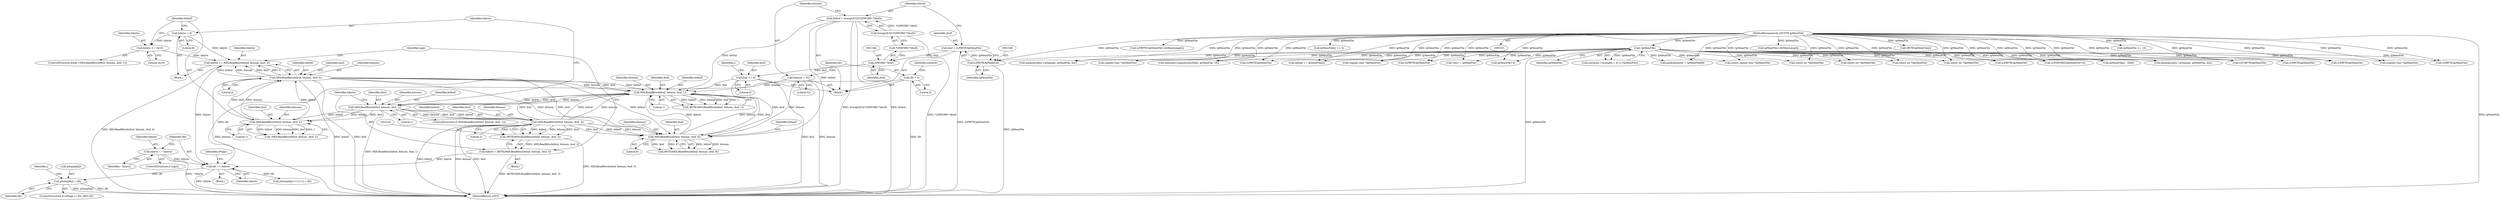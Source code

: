 digraph "0_gstreamer_bc2cdd57d549ab3ba59782e9b395d0cd683fd3ac@array" {
"1001450" [label="(Call,pSample[j] = dlt)"];
"1001443" [label="(Call,dlt += hibyte)"];
"1001431" [label="(Call,hibyte += MDLReadBits(bitbuf, bitnum, ibuf, 4))"];
"1001433" [label="(Call,MDLReadBits(bitbuf, bitnum, ibuf, 4))"];
"1001423" [label="(Call,MDLReadBits(bitbuf, bitnum, ibuf, 1))"];
"1001401" [label="(Call,MDLReadBits(bitbuf, bitnum, ibuf, 1))"];
"1001395" [label="(Call,MDLReadBits(bitbuf, bitnum, ibuf, 1))"];
"1001386" [label="(Call,MDLReadBits(bitbuf, bitnum, ibuf, 8))"];
"1001341" [label="(Call,bitbuf = bswapLE32(*((DWORD *)ibuf)))"];
"1001343" [label="(Call,bswapLE32(*((DWORD *)ibuf)))"];
"1001411" [label="(Call,MDLReadBits(bitbuf, bitnum, ibuf, 3))"];
"1001349" [label="(Call,bitnum = 32)"];
"1001360" [label="(Call,ibuf += 4)"];
"1001345" [label="(Call,(DWORD *)ibuf)"];
"1001335" [label="(Call,ibuf = (LPBYTE)lpMemFile)"];
"1001337" [label="(Call,(LPBYTE)lpMemFile)"];
"1000131" [label="(Call,!lpMemFile)"];
"1000104" [label="(MethodParameterIn,LPCSTR lpMemFile)"];
"1001428" [label="(Call,hibyte += 0x10)"];
"1001418" [label="(Call,hibyte = 8)"];
"1001407" [label="(Call,hibyte = (BYTE)MDLReadBits(bitbuf, bitnum, ibuf, 3))"];
"1001409" [label="(Call,(BYTE)MDLReadBits(bitbuf, bitnum, ibuf, 3))"];
"1001440" [label="(Call,hibyte = ~hibyte)"];
"1001353" [label="(Call,dlt = 0)"];
"1001510" [label="(Call,lpMemFile+dwMemLength)"];
"1000846" [label="(Call,(short int *)lpMemFile)"];
"1001404" [label="(Identifier,ibuf)"];
"1001387" [label="(Identifier,bitbuf)"];
"1000316" [label="(Call,memcpy(CompressionTable, lpMemFile, 16))"];
"1001740" [label="(Call,(LPBYTE)lpMemFile)"];
"1001436" [label="(Identifier,ibuf)"];
"1001362" [label="(Literal,4)"];
"1001343" [label="(Call,bswapLE32(*((DWORD *)ibuf)))"];
"1001421" [label="(ControlStructure,while (!MDLReadBits(bitbuf, bitnum, ibuf, 1)))"];
"1000347" [label="(Call,(BYTE)lpMemFile[j])"];
"1001353" [label="(Call,dlt = 0)"];
"1001567" [label="(Call,(LPBYTE)lpMemFile)"];
"1001374" [label="(Identifier,j)"];
"1000645" [label="(Call,(signed char *)lpMemFile)"];
"1001411" [label="(Call,MDLReadBits(bitbuf, bitnum, ibuf, 3))"];
"1001415" [label="(Literal,3)"];
"1001441" [label="(Identifier,hibyte)"];
"1001440" [label="(Call,hibyte = ~hibyte)"];
"1001399" [label="(Literal,1)"];
"1001502" [label="(Call,(LPBYTE)lpMemFile)"];
"1001432" [label="(Identifier,hibyte)"];
"1001199" [label="(Call,(LPDWORD)(lpMemFile+4))"];
"1000132" [label="(Identifier,lpMemFile)"];
"1001454" [label="(Identifier,dlt)"];
"1001325" [label="(Block,)"];
"1001446" [label="(ControlStructure,if (nFlags != RS_MDL16))"];
"1001017" [label="(Call,(LPBYTE)lpMemFile)"];
"1001366" [label="(Identifier,j)"];
"1001445" [label="(Identifier,hibyte)"];
"1001426" [label="(Identifier,ibuf)"];
"1001427" [label="(Literal,1)"];
"1001450" [label="(Call,pSample[j] = dlt)"];
"1001430" [label="(Literal,0x10)"];
"1001444" [label="(Identifier,dlt)"];
"1001344" [label="(Call,*((DWORD *)ibuf))"];
"1001435" [label="(Identifier,bitnum)"];
"1001384" [label="(Call,(BYTE)MDLReadBits(bitbuf, bitnum, ibuf, 8))"];
"1001390" [label="(Literal,8)"];
"1001360" [label="(Call,ibuf += 4)"];
"1000267" [label="(Call,(const signed char *)lpMemFile)"];
"1001413" [label="(Identifier,bitnum)"];
"1000422" [label="(Call,(short int *)lpMemFile)"];
"1001406" [label="(Block,)"];
"1001393" [label="(Call,(BYTE)MDLReadBits(bitbuf, bitnum, ibuf, 1))"];
"1001345" [label="(Call,(DWORD *)ibuf)"];
"1001354" [label="(Identifier,dlt)"];
"1000320" [label="(Call,lpMemFile += 16)"];
"1000594" [label="(Call,(short int *)lpMemFile)"];
"1001400" [label="(ControlStructure,if (MDLReadBits(bitbuf, bitnum, ibuf, 1)))"];
"1001335" [label="(Call,ibuf = (LPBYTE)lpMemFile)"];
"1001350" [label="(Identifier,bitnum)"];
"1001403" [label="(Identifier,bitnum)"];
"1001358" [label="(Identifier,lowbyte)"];
"1001443" [label="(Call,dlt += hibyte)"];
"1001388" [label="(Identifier,bitnum)"];
"1000539" [label="(Call,(signed char *)lpMemFile)"];
"1001201" [label="(Call,lpMemFile+4)"];
"1001361" [label="(Identifier,ibuf)"];
"1001409" [label="(Call,(BYTE)MDLReadBits(bitbuf, bitnum, ibuf, 3))"];
"1001108" [label="(Call,(short int *)lpMemFile)"];
"1001451" [label="(Call,pSample[j])"];
"1001347" [label="(Identifier,ibuf)"];
"1001925" [label="(Call,(LPCBYTE)lpMemFile)"];
"1001508" [label="(Call,(LPBYTE)(lpMemFile+dwMemLength))"];
"1001429" [label="(Identifier,hibyte)"];
"1000468" [label="(Call,memcpy(pIns->pSample, lpMemFile, len))"];
"1001439" [label="(Identifier,sign)"];
"1001420" [label="(Literal,8)"];
"1001274" [label="(Call,delta8 += lpMemFile[j])"];
"1001408" [label="(Identifier,hibyte)"];
"1001418" [label="(Call,hibyte = 8)"];
"1001448" [label="(Identifier,nFlags)"];
"1000240" [label="(Call,lpMemFile[j] - 0x80)"];
"1001182" [label="(Call,packcharacter = lpMemFile[8])"];
"1001407" [label="(Call,hibyte = (BYTE)MDLReadBits(bitbuf, bitnum, ibuf, 3))"];
"1001402" [label="(Identifier,bitbuf)"];
"1001438" [label="(ControlStructure,if (sign))"];
"1001437" [label="(Literal,4)"];
"1001422" [label="(Call,!MDLReadBits(bitbuf, bitnum, ibuf, 1))"];
"1001414" [label="(Identifier,ibuf)"];
"1001419" [label="(Identifier,hibyte)"];
"1001339" [label="(Identifier,lpMemFile)"];
"1001431" [label="(Call,hibyte += MDLReadBits(bitbuf, bitnum, ibuf, 4))"];
"1001342" [label="(Identifier,bitbuf)"];
"1001428" [label="(Call,hibyte += 0x10)"];
"1001351" [label="(Literal,32)"];
"1001395" [label="(Call,MDLReadBits(bitbuf, bitnum, ibuf, 1))"];
"1001442" [label="(Identifier,~hibyte)"];
"1000104" [label="(MethodParameterIn,LPCSTR lpMemFile)"];
"1001464" [label="(Call,pSample[(j<<1)+1] = dlt)"];
"1001424" [label="(Identifier,bitbuf)"];
"1001337" [label="(Call,(LPBYTE)lpMemFile)"];
"1001433" [label="(Call,MDLReadBits(bitbuf, bitnum, ibuf, 4))"];
"1001178" [label="(Call,*psrc = lpMemFile)"];
"1001412" [label="(Identifier,bitbuf)"];
"1000357" [label="(Call,lpMemFile[j] >> 4)"];
"1001401" [label="(Call,MDLReadBits(bitbuf, bitnum, ibuf, 1))"];
"1000123" [label="(Call,((int)pIns->nLength < 4) || (!lpMemFile))"];
"1002047" [label="(MethodReturn,UINT)"];
"1001405" [label="(Literal,1)"];
"1001423" [label="(Call,MDLReadBits(bitbuf, bitnum, ibuf, 1))"];
"1001398" [label="(Identifier,ibuf)"];
"1001389" [label="(Identifier,ibuf)"];
"1000974" [label="(Call,(LPBYTE)lpMemFile)"];
"1001349" [label="(Call,bitnum = 32)"];
"1001355" [label="(Literal,0)"];
"1000731" [label="(Call,(signed char *)lpMemFile)"];
"1001425" [label="(Identifier,bitnum)"];
"1001341" [label="(Call,bitbuf = bswapLE32(*((DWORD *)ibuf)))"];
"1001375" [label="(Block,)"];
"1001417" [label="(Block,)"];
"1001336" [label="(Identifier,ibuf)"];
"1001434" [label="(Identifier,bitbuf)"];
"1002011" [label="(Call,memcpy(pIns->pSample, lpMemFile, len))"];
"1001386" [label="(Call,MDLReadBits(bitbuf, bitnum, ibuf, 8))"];
"1000959" [label="(Call,(LPBYTE)lpMemFile)"];
"1001396" [label="(Identifier,bitbuf)"];
"1001397" [label="(Identifier,bitnum)"];
"1000131" [label="(Call,!lpMemFile)"];
"1001450" -> "1001446"  [label="AST: "];
"1001450" -> "1001454"  [label="CFG: "];
"1001451" -> "1001450"  [label="AST: "];
"1001454" -> "1001450"  [label="AST: "];
"1001374" -> "1001450"  [label="CFG: "];
"1001450" -> "1002047"  [label="DDG: pSample[j]"];
"1001450" -> "1002047"  [label="DDG: dlt"];
"1001443" -> "1001450"  [label="DDG: dlt"];
"1001443" -> "1001375"  [label="AST: "];
"1001443" -> "1001445"  [label="CFG: "];
"1001444" -> "1001443"  [label="AST: "];
"1001445" -> "1001443"  [label="AST: "];
"1001448" -> "1001443"  [label="CFG: "];
"1001443" -> "1002047"  [label="DDG: hibyte"];
"1001431" -> "1001443"  [label="DDG: hibyte"];
"1001407" -> "1001443"  [label="DDG: hibyte"];
"1001440" -> "1001443"  [label="DDG: hibyte"];
"1001353" -> "1001443"  [label="DDG: dlt"];
"1001443" -> "1001464"  [label="DDG: dlt"];
"1001431" -> "1001417"  [label="AST: "];
"1001431" -> "1001433"  [label="CFG: "];
"1001432" -> "1001431"  [label="AST: "];
"1001433" -> "1001431"  [label="AST: "];
"1001439" -> "1001431"  [label="CFG: "];
"1001431" -> "1002047"  [label="DDG: MDLReadBits(bitbuf, bitnum, ibuf, 4)"];
"1001433" -> "1001431"  [label="DDG: bitbuf"];
"1001433" -> "1001431"  [label="DDG: bitnum"];
"1001433" -> "1001431"  [label="DDG: ibuf"];
"1001433" -> "1001431"  [label="DDG: 4"];
"1001428" -> "1001431"  [label="DDG: hibyte"];
"1001418" -> "1001431"  [label="DDG: hibyte"];
"1001433" -> "1001437"  [label="CFG: "];
"1001434" -> "1001433"  [label="AST: "];
"1001435" -> "1001433"  [label="AST: "];
"1001436" -> "1001433"  [label="AST: "];
"1001437" -> "1001433"  [label="AST: "];
"1001433" -> "1002047"  [label="DDG: ibuf"];
"1001433" -> "1002047"  [label="DDG: bitnum"];
"1001433" -> "1002047"  [label="DDG: bitbuf"];
"1001433" -> "1001386"  [label="DDG: bitbuf"];
"1001433" -> "1001386"  [label="DDG: bitnum"];
"1001433" -> "1001386"  [label="DDG: ibuf"];
"1001433" -> "1001395"  [label="DDG: bitbuf"];
"1001433" -> "1001395"  [label="DDG: bitnum"];
"1001433" -> "1001395"  [label="DDG: ibuf"];
"1001423" -> "1001433"  [label="DDG: bitbuf"];
"1001423" -> "1001433"  [label="DDG: bitnum"];
"1001423" -> "1001433"  [label="DDG: ibuf"];
"1001423" -> "1001422"  [label="AST: "];
"1001423" -> "1001427"  [label="CFG: "];
"1001424" -> "1001423"  [label="AST: "];
"1001425" -> "1001423"  [label="AST: "];
"1001426" -> "1001423"  [label="AST: "];
"1001427" -> "1001423"  [label="AST: "];
"1001422" -> "1001423"  [label="CFG: "];
"1001423" -> "1001422"  [label="DDG: bitbuf"];
"1001423" -> "1001422"  [label="DDG: bitnum"];
"1001423" -> "1001422"  [label="DDG: ibuf"];
"1001423" -> "1001422"  [label="DDG: 1"];
"1001401" -> "1001423"  [label="DDG: bitbuf"];
"1001401" -> "1001423"  [label="DDG: bitnum"];
"1001401" -> "1001423"  [label="DDG: ibuf"];
"1001401" -> "1001400"  [label="AST: "];
"1001401" -> "1001405"  [label="CFG: "];
"1001402" -> "1001401"  [label="AST: "];
"1001403" -> "1001401"  [label="AST: "];
"1001404" -> "1001401"  [label="AST: "];
"1001405" -> "1001401"  [label="AST: "];
"1001408" -> "1001401"  [label="CFG: "];
"1001419" -> "1001401"  [label="CFG: "];
"1001401" -> "1002047"  [label="DDG: MDLReadBits(bitbuf, bitnum, ibuf, 1)"];
"1001395" -> "1001401"  [label="DDG: bitbuf"];
"1001395" -> "1001401"  [label="DDG: bitnum"];
"1001395" -> "1001401"  [label="DDG: ibuf"];
"1001401" -> "1001411"  [label="DDG: bitbuf"];
"1001401" -> "1001411"  [label="DDG: bitnum"];
"1001401" -> "1001411"  [label="DDG: ibuf"];
"1001395" -> "1001393"  [label="AST: "];
"1001395" -> "1001399"  [label="CFG: "];
"1001396" -> "1001395"  [label="AST: "];
"1001397" -> "1001395"  [label="AST: "];
"1001398" -> "1001395"  [label="AST: "];
"1001399" -> "1001395"  [label="AST: "];
"1001393" -> "1001395"  [label="CFG: "];
"1001395" -> "1001393"  [label="DDG: bitbuf"];
"1001395" -> "1001393"  [label="DDG: bitnum"];
"1001395" -> "1001393"  [label="DDG: ibuf"];
"1001395" -> "1001393"  [label="DDG: 1"];
"1001386" -> "1001395"  [label="DDG: bitbuf"];
"1001386" -> "1001395"  [label="DDG: bitnum"];
"1001386" -> "1001395"  [label="DDG: ibuf"];
"1001341" -> "1001395"  [label="DDG: bitbuf"];
"1001411" -> "1001395"  [label="DDG: bitbuf"];
"1001411" -> "1001395"  [label="DDG: bitnum"];
"1001411" -> "1001395"  [label="DDG: ibuf"];
"1001349" -> "1001395"  [label="DDG: bitnum"];
"1001360" -> "1001395"  [label="DDG: ibuf"];
"1001386" -> "1001384"  [label="AST: "];
"1001386" -> "1001390"  [label="CFG: "];
"1001387" -> "1001386"  [label="AST: "];
"1001388" -> "1001386"  [label="AST: "];
"1001389" -> "1001386"  [label="AST: "];
"1001390" -> "1001386"  [label="AST: "];
"1001384" -> "1001386"  [label="CFG: "];
"1001386" -> "1001384"  [label="DDG: bitbuf"];
"1001386" -> "1001384"  [label="DDG: bitnum"];
"1001386" -> "1001384"  [label="DDG: ibuf"];
"1001386" -> "1001384"  [label="DDG: 8"];
"1001341" -> "1001386"  [label="DDG: bitbuf"];
"1001411" -> "1001386"  [label="DDG: bitbuf"];
"1001411" -> "1001386"  [label="DDG: bitnum"];
"1001411" -> "1001386"  [label="DDG: ibuf"];
"1001349" -> "1001386"  [label="DDG: bitnum"];
"1001360" -> "1001386"  [label="DDG: ibuf"];
"1001341" -> "1001325"  [label="AST: "];
"1001341" -> "1001343"  [label="CFG: "];
"1001342" -> "1001341"  [label="AST: "];
"1001343" -> "1001341"  [label="AST: "];
"1001350" -> "1001341"  [label="CFG: "];
"1001341" -> "1002047"  [label="DDG: bitbuf"];
"1001341" -> "1002047"  [label="DDG: bswapLE32(*((DWORD *)ibuf))"];
"1001343" -> "1001341"  [label="DDG: *((DWORD *)ibuf)"];
"1001343" -> "1001344"  [label="CFG: "];
"1001344" -> "1001343"  [label="AST: "];
"1001343" -> "1002047"  [label="DDG: *((DWORD *)ibuf)"];
"1001411" -> "1001409"  [label="AST: "];
"1001411" -> "1001415"  [label="CFG: "];
"1001412" -> "1001411"  [label="AST: "];
"1001413" -> "1001411"  [label="AST: "];
"1001414" -> "1001411"  [label="AST: "];
"1001415" -> "1001411"  [label="AST: "];
"1001409" -> "1001411"  [label="CFG: "];
"1001411" -> "1002047"  [label="DDG: bitbuf"];
"1001411" -> "1002047"  [label="DDG: ibuf"];
"1001411" -> "1002047"  [label="DDG: bitnum"];
"1001411" -> "1001409"  [label="DDG: bitbuf"];
"1001411" -> "1001409"  [label="DDG: bitnum"];
"1001411" -> "1001409"  [label="DDG: ibuf"];
"1001411" -> "1001409"  [label="DDG: 3"];
"1001349" -> "1001325"  [label="AST: "];
"1001349" -> "1001351"  [label="CFG: "];
"1001350" -> "1001349"  [label="AST: "];
"1001351" -> "1001349"  [label="AST: "];
"1001354" -> "1001349"  [label="CFG: "];
"1001349" -> "1002047"  [label="DDG: bitnum"];
"1001360" -> "1001325"  [label="AST: "];
"1001360" -> "1001362"  [label="CFG: "];
"1001361" -> "1001360"  [label="AST: "];
"1001362" -> "1001360"  [label="AST: "];
"1001366" -> "1001360"  [label="CFG: "];
"1001360" -> "1002047"  [label="DDG: ibuf"];
"1001345" -> "1001360"  [label="DDG: ibuf"];
"1001345" -> "1001344"  [label="AST: "];
"1001345" -> "1001347"  [label="CFG: "];
"1001346" -> "1001345"  [label="AST: "];
"1001347" -> "1001345"  [label="AST: "];
"1001344" -> "1001345"  [label="CFG: "];
"1001335" -> "1001345"  [label="DDG: ibuf"];
"1001335" -> "1001325"  [label="AST: "];
"1001335" -> "1001337"  [label="CFG: "];
"1001336" -> "1001335"  [label="AST: "];
"1001337" -> "1001335"  [label="AST: "];
"1001342" -> "1001335"  [label="CFG: "];
"1001335" -> "1002047"  [label="DDG: (LPBYTE)lpMemFile"];
"1001337" -> "1001335"  [label="DDG: lpMemFile"];
"1001337" -> "1001339"  [label="CFG: "];
"1001338" -> "1001337"  [label="AST: "];
"1001339" -> "1001337"  [label="AST: "];
"1001337" -> "1002047"  [label="DDG: lpMemFile"];
"1000131" -> "1001337"  [label="DDG: lpMemFile"];
"1000104" -> "1001337"  [label="DDG: lpMemFile"];
"1000131" -> "1000123"  [label="AST: "];
"1000131" -> "1000132"  [label="CFG: "];
"1000132" -> "1000131"  [label="AST: "];
"1000123" -> "1000131"  [label="CFG: "];
"1000131" -> "1002047"  [label="DDG: lpMemFile"];
"1000131" -> "1000123"  [label="DDG: lpMemFile"];
"1000104" -> "1000131"  [label="DDG: lpMemFile"];
"1000131" -> "1000240"  [label="DDG: lpMemFile"];
"1000131" -> "1000267"  [label="DDG: lpMemFile"];
"1000131" -> "1000316"  [label="DDG: lpMemFile"];
"1000131" -> "1000422"  [label="DDG: lpMemFile"];
"1000131" -> "1000468"  [label="DDG: lpMemFile"];
"1000131" -> "1000539"  [label="DDG: lpMemFile"];
"1000131" -> "1000594"  [label="DDG: lpMemFile"];
"1000131" -> "1000645"  [label="DDG: lpMemFile"];
"1000131" -> "1000731"  [label="DDG: lpMemFile"];
"1000131" -> "1000846"  [label="DDG: lpMemFile"];
"1000131" -> "1000959"  [label="DDG: lpMemFile"];
"1000131" -> "1000974"  [label="DDG: lpMemFile"];
"1000131" -> "1001017"  [label="DDG: lpMemFile"];
"1000131" -> "1001108"  [label="DDG: lpMemFile"];
"1000131" -> "1001178"  [label="DDG: lpMemFile"];
"1000131" -> "1001182"  [label="DDG: lpMemFile"];
"1000131" -> "1001199"  [label="DDG: lpMemFile"];
"1000131" -> "1001201"  [label="DDG: lpMemFile"];
"1000131" -> "1001274"  [label="DDG: lpMemFile"];
"1000131" -> "1001502"  [label="DDG: lpMemFile"];
"1000131" -> "1001567"  [label="DDG: lpMemFile"];
"1000131" -> "1001740"  [label="DDG: lpMemFile"];
"1000131" -> "1001925"  [label="DDG: lpMemFile"];
"1000131" -> "1002011"  [label="DDG: lpMemFile"];
"1000104" -> "1000101"  [label="AST: "];
"1000104" -> "1002047"  [label="DDG: lpMemFile"];
"1000104" -> "1000240"  [label="DDG: lpMemFile"];
"1000104" -> "1000267"  [label="DDG: lpMemFile"];
"1000104" -> "1000316"  [label="DDG: lpMemFile"];
"1000104" -> "1000320"  [label="DDG: lpMemFile"];
"1000104" -> "1000347"  [label="DDG: lpMemFile"];
"1000104" -> "1000357"  [label="DDG: lpMemFile"];
"1000104" -> "1000422"  [label="DDG: lpMemFile"];
"1000104" -> "1000468"  [label="DDG: lpMemFile"];
"1000104" -> "1000539"  [label="DDG: lpMemFile"];
"1000104" -> "1000594"  [label="DDG: lpMemFile"];
"1000104" -> "1000645"  [label="DDG: lpMemFile"];
"1000104" -> "1000731"  [label="DDG: lpMemFile"];
"1000104" -> "1000846"  [label="DDG: lpMemFile"];
"1000104" -> "1000959"  [label="DDG: lpMemFile"];
"1000104" -> "1000974"  [label="DDG: lpMemFile"];
"1000104" -> "1001017"  [label="DDG: lpMemFile"];
"1000104" -> "1001108"  [label="DDG: lpMemFile"];
"1000104" -> "1001178"  [label="DDG: lpMemFile"];
"1000104" -> "1001182"  [label="DDG: lpMemFile"];
"1000104" -> "1001199"  [label="DDG: lpMemFile"];
"1000104" -> "1001201"  [label="DDG: lpMemFile"];
"1000104" -> "1001274"  [label="DDG: lpMemFile"];
"1000104" -> "1001502"  [label="DDG: lpMemFile"];
"1000104" -> "1001508"  [label="DDG: lpMemFile"];
"1000104" -> "1001510"  [label="DDG: lpMemFile"];
"1000104" -> "1001567"  [label="DDG: lpMemFile"];
"1000104" -> "1001740"  [label="DDG: lpMemFile"];
"1000104" -> "1001925"  [label="DDG: lpMemFile"];
"1000104" -> "1002011"  [label="DDG: lpMemFile"];
"1001428" -> "1001421"  [label="AST: "];
"1001428" -> "1001430"  [label="CFG: "];
"1001429" -> "1001428"  [label="AST: "];
"1001430" -> "1001428"  [label="AST: "];
"1001424" -> "1001428"  [label="CFG: "];
"1001418" -> "1001428"  [label="DDG: hibyte"];
"1001418" -> "1001417"  [label="AST: "];
"1001418" -> "1001420"  [label="CFG: "];
"1001419" -> "1001418"  [label="AST: "];
"1001420" -> "1001418"  [label="AST: "];
"1001424" -> "1001418"  [label="CFG: "];
"1001407" -> "1001406"  [label="AST: "];
"1001407" -> "1001409"  [label="CFG: "];
"1001408" -> "1001407"  [label="AST: "];
"1001409" -> "1001407"  [label="AST: "];
"1001439" -> "1001407"  [label="CFG: "];
"1001407" -> "1002047"  [label="DDG: (BYTE)MDLReadBits(bitbuf, bitnum, ibuf, 3)"];
"1001409" -> "1001407"  [label="DDG: MDLReadBits(bitbuf, bitnum, ibuf, 3)"];
"1001410" -> "1001409"  [label="AST: "];
"1001409" -> "1002047"  [label="DDG: MDLReadBits(bitbuf, bitnum, ibuf, 3)"];
"1001440" -> "1001438"  [label="AST: "];
"1001440" -> "1001442"  [label="CFG: "];
"1001441" -> "1001440"  [label="AST: "];
"1001442" -> "1001440"  [label="AST: "];
"1001444" -> "1001440"  [label="CFG: "];
"1001440" -> "1002047"  [label="DDG: ~hibyte"];
"1001353" -> "1001325"  [label="AST: "];
"1001353" -> "1001355"  [label="CFG: "];
"1001354" -> "1001353"  [label="AST: "];
"1001355" -> "1001353"  [label="AST: "];
"1001358" -> "1001353"  [label="CFG: "];
"1001353" -> "1002047"  [label="DDG: dlt"];
}

